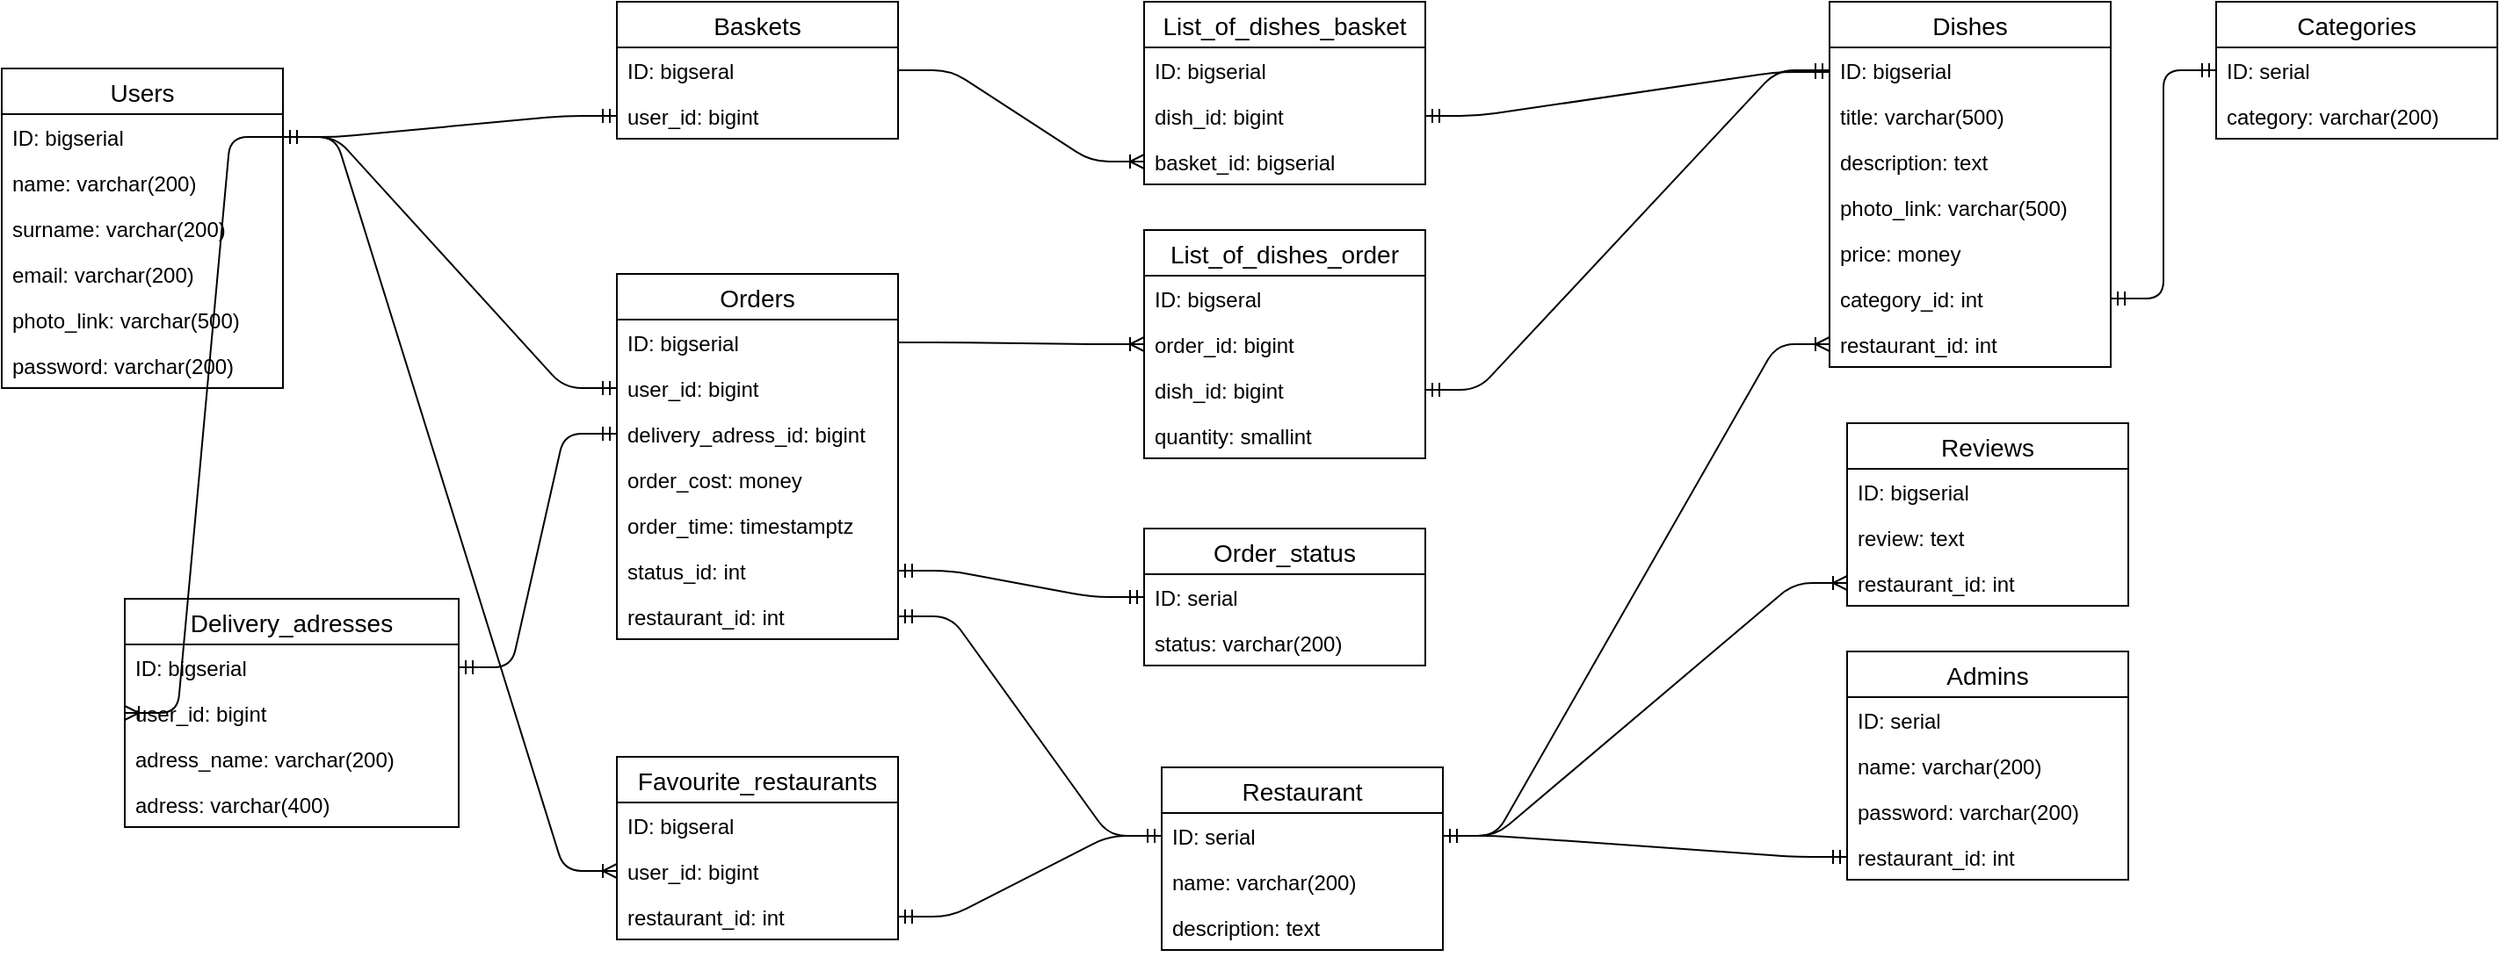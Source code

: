 <mxfile version="13.7.9" type="device"><diagram id="fgrxqHu79zI-fmSUEqUd" name="Page-1"><mxGraphModel dx="1935" dy="407" grid="1" gridSize="10" guides="1" tooltips="1" connect="1" arrows="1" fold="1" page="1" pageScale="1" pageWidth="827" pageHeight="1169" math="0" shadow="0"><root><mxCell id="0"/><mxCell id="1" parent="0"/><mxCell id="lHkOKA7zSZZBxz7BuIjo-21" value="Dishes" style="swimlane;fontStyle=0;childLayout=stackLayout;horizontal=1;startSize=26;horizontalStack=0;resizeParent=1;resizeParentMax=0;resizeLast=0;collapsible=1;marginBottom=0;align=center;fontSize=14;" parent="1" vertex="1"><mxGeometry x="430" y="20" width="160" height="208" as="geometry"/></mxCell><mxCell id="lHkOKA7zSZZBxz7BuIjo-22" value="ID: bigserial" style="text;strokeColor=none;fillColor=none;spacingLeft=4;spacingRight=4;overflow=hidden;rotatable=0;points=[[0,0.5],[1,0.5]];portConstraint=eastwest;fontSize=12;" parent="lHkOKA7zSZZBxz7BuIjo-21" vertex="1"><mxGeometry y="26" width="160" height="26" as="geometry"/></mxCell><mxCell id="OC6GCTJDFb4wmNgemFIA-1" value="title: varchar(500)" style="text;strokeColor=none;fillColor=none;spacingLeft=4;spacingRight=4;overflow=hidden;rotatable=0;points=[[0,0.5],[1,0.5]];portConstraint=eastwest;fontSize=12;" vertex="1" parent="lHkOKA7zSZZBxz7BuIjo-21"><mxGeometry y="52" width="160" height="26" as="geometry"/></mxCell><mxCell id="lHkOKA7zSZZBxz7BuIjo-23" value="description: text" style="text;strokeColor=none;fillColor=none;spacingLeft=4;spacingRight=4;overflow=hidden;rotatable=0;points=[[0,0.5],[1,0.5]];portConstraint=eastwest;fontSize=12;" parent="lHkOKA7zSZZBxz7BuIjo-21" vertex="1"><mxGeometry y="78" width="160" height="26" as="geometry"/></mxCell><mxCell id="lHkOKA7zSZZBxz7BuIjo-24" value="photo_link: varchar(500)" style="text;strokeColor=none;fillColor=none;spacingLeft=4;spacingRight=4;overflow=hidden;rotatable=0;points=[[0,0.5],[1,0.5]];portConstraint=eastwest;fontSize=12;" parent="lHkOKA7zSZZBxz7BuIjo-21" vertex="1"><mxGeometry y="104" width="160" height="26" as="geometry"/></mxCell><mxCell id="lHkOKA7zSZZBxz7BuIjo-25" value="price: money" style="text;strokeColor=none;fillColor=none;spacingLeft=4;spacingRight=4;overflow=hidden;rotatable=0;points=[[0,0.5],[1,0.5]];portConstraint=eastwest;fontSize=12;" parent="lHkOKA7zSZZBxz7BuIjo-21" vertex="1"><mxGeometry y="130" width="160" height="26" as="geometry"/></mxCell><mxCell id="lHkOKA7zSZZBxz7BuIjo-26" value="category_id: int" style="text;strokeColor=none;fillColor=none;spacingLeft=4;spacingRight=4;overflow=hidden;rotatable=0;points=[[0,0.5],[1,0.5]];portConstraint=eastwest;fontSize=12;" parent="lHkOKA7zSZZBxz7BuIjo-21" vertex="1"><mxGeometry y="156" width="160" height="26" as="geometry"/></mxCell><mxCell id="lHkOKA7zSZZBxz7BuIjo-53" value="restaurant_id: int" style="text;strokeColor=none;fillColor=none;spacingLeft=4;spacingRight=4;overflow=hidden;rotatable=0;points=[[0,0.5],[1,0.5]];portConstraint=eastwest;fontSize=12;" parent="lHkOKA7zSZZBxz7BuIjo-21" vertex="1"><mxGeometry y="182" width="160" height="26" as="geometry"/></mxCell><mxCell id="lHkOKA7zSZZBxz7BuIjo-54" value="" style="edgeStyle=entityRelationEdgeStyle;fontSize=12;html=1;endArrow=ERmandOne;startArrow=ERmandOne;exitX=1;exitY=0.5;exitDx=0;exitDy=0;entryX=0;entryY=0.5;entryDx=0;entryDy=0;" parent="1" source="lHkOKA7zSZZBxz7BuIjo-2" target="lHkOKA7zSZZBxz7BuIjo-42" edge="1"><mxGeometry width="100" height="100" relative="1" as="geometry"><mxPoint x="380" y="350" as="sourcePoint"/><mxPoint x="480" y="250" as="targetPoint"/></mxGeometry></mxCell><mxCell id="lHkOKA7zSZZBxz7BuIjo-56" value="" style="edgeStyle=entityRelationEdgeStyle;fontSize=12;html=1;endArrow=ERmandOne;startArrow=ERmandOne;exitX=1;exitY=0.5;exitDx=0;exitDy=0;entryX=0;entryY=0.5;entryDx=0;entryDy=0;" parent="1" source="lHkOKA7zSZZBxz7BuIjo-2" target="lHkOKA7zSZZBxz7BuIjo-30" edge="1"><mxGeometry width="100" height="100" relative="1" as="geometry"><mxPoint x="80" y="320" as="sourcePoint"/><mxPoint x="270" y="280" as="targetPoint"/></mxGeometry></mxCell><mxCell id="lHkOKA7zSZZBxz7BuIjo-57" value="" style="edgeStyle=entityRelationEdgeStyle;fontSize=12;html=1;endArrow=ERoneToMany;entryX=0;entryY=0.5;entryDx=0;entryDy=0;exitX=1;exitY=0.5;exitDx=0;exitDy=0;" parent="1" source="lHkOKA7zSZZBxz7BuIjo-29" target="cbXBfn8mexVlWjBqyPVe-16" edge="1"><mxGeometry width="100" height="100" relative="1" as="geometry"><mxPoint x="-99" y="318" as="sourcePoint"/><mxPoint x="590" y="280" as="targetPoint"/></mxGeometry></mxCell><mxCell id="lHkOKA7zSZZBxz7BuIjo-70" value="" style="edgeStyle=entityRelationEdgeStyle;fontSize=12;html=1;endArrow=ERmandOne;startArrow=ERmandOne;exitX=1;exitY=0.5;exitDx=0;exitDy=0;entryX=0;entryY=0.5;entryDx=0;entryDy=0;" parent="1" source="lHkOKA7zSZZBxz7BuIjo-58" target="lHkOKA7zSZZBxz7BuIjo-12" edge="1"><mxGeometry width="100" height="100" relative="1" as="geometry"><mxPoint x="190" y="350" as="sourcePoint"/><mxPoint x="290" y="250" as="targetPoint"/></mxGeometry></mxCell><mxCell id="lHkOKA7zSZZBxz7BuIjo-73" value="" style="edgeStyle=entityRelationEdgeStyle;fontSize=12;html=1;endArrow=ERmandOne;startArrow=ERmandOne;entryX=0;entryY=0.5;entryDx=0;entryDy=0;" parent="1" source="lHkOKA7zSZZBxz7BuIjo-12" target="lHkOKA7zSZZBxz7BuIjo-38" edge="1"><mxGeometry width="100" height="100" relative="1" as="geometry"><mxPoint x="220" y="420" as="sourcePoint"/><mxPoint x="320" y="320" as="targetPoint"/></mxGeometry></mxCell><mxCell id="lHkOKA7zSZZBxz7BuIjo-74" value="" style="edgeStyle=entityRelationEdgeStyle;fontSize=12;html=1;endArrow=ERoneToMany;exitX=1;exitY=0.5;exitDx=0;exitDy=0;entryX=0;entryY=0.5;entryDx=0;entryDy=0;" parent="1" source="lHkOKA7zSZZBxz7BuIjo-12" target="lHkOKA7zSZZBxz7BuIjo-48" edge="1"><mxGeometry width="100" height="100" relative="1" as="geometry"><mxPoint x="220" y="510" as="sourcePoint"/><mxPoint x="320" y="410" as="targetPoint"/></mxGeometry></mxCell><mxCell id="lHkOKA7zSZZBxz7BuIjo-75" value="" style="edgeStyle=entityRelationEdgeStyle;fontSize=12;html=1;endArrow=ERmandOne;startArrow=ERmandOne;exitX=1;exitY=0.5;exitDx=0;exitDy=0;entryX=0;entryY=0.5;entryDx=0;entryDy=0;" parent="1" source="lHkOKA7zSZZBxz7BuIjo-26" target="lHkOKA7zSZZBxz7BuIjo-50" edge="1"><mxGeometry width="100" height="100" relative="1" as="geometry"><mxPoint x="220" y="240" as="sourcePoint"/><mxPoint x="320" y="140" as="targetPoint"/></mxGeometry></mxCell><mxCell id="lHkOKA7zSZZBxz7BuIjo-80" value="" style="edgeStyle=entityRelationEdgeStyle;fontSize=12;html=1;endArrow=ERmandOne;startArrow=ERmandOne;entryX=0;entryY=0.5;entryDx=0;entryDy=0;exitX=1;exitY=0.5;exitDx=0;exitDy=0;" parent="1" source="lHkOKA7zSZZBxz7BuIjo-78" target="lHkOKA7zSZZBxz7BuIjo-22" edge="1"><mxGeometry width="100" height="100" relative="1" as="geometry"><mxPoint x="190" y="240" as="sourcePoint"/><mxPoint x="290" y="140" as="targetPoint"/></mxGeometry></mxCell><mxCell id="lHkOKA7zSZZBxz7BuIjo-84" value="" style="edgeStyle=entityRelationEdgeStyle;fontSize=12;html=1;endArrow=ERoneToMany;exitX=1;exitY=0.5;exitDx=0;exitDy=0;entryX=0;entryY=0.5;entryDx=0;entryDy=0;" parent="1" source="lHkOKA7zSZZBxz7BuIjo-41" target="cbXBfn8mexVlWjBqyPVe-1" edge="1"><mxGeometry width="100" height="100" relative="1" as="geometry"><mxPoint x="190" y="240" as="sourcePoint"/><mxPoint x="290" y="140" as="targetPoint"/></mxGeometry></mxCell><mxCell id="lHkOKA7zSZZBxz7BuIjo-85" value="" style="edgeStyle=entityRelationEdgeStyle;fontSize=12;html=1;endArrow=ERmandOne;startArrow=ERmandOne;exitX=1;exitY=0.5;exitDx=0;exitDy=0;" parent="1" source="lHkOKA7zSZZBxz7BuIjo-83" edge="1"><mxGeometry width="100" height="100" relative="1" as="geometry"><mxPoint x="190" y="240" as="sourcePoint"/><mxPoint x="430" y="60" as="targetPoint"/></mxGeometry></mxCell><mxCell id="lHkOKA7zSZZBxz7BuIjo-86" value="" style="edgeStyle=entityRelationEdgeStyle;fontSize=12;html=1;endArrow=ERoneToMany;exitX=1;exitY=0.5;exitDx=0;exitDy=0;entryX=0;entryY=0.5;entryDx=0;entryDy=0;" parent="1" source="lHkOKA7zSZZBxz7BuIjo-12" target="lHkOKA7zSZZBxz7BuIjo-53" edge="1"><mxGeometry width="100" height="100" relative="1" as="geometry"><mxPoint x="230" y="260" as="sourcePoint"/><mxPoint x="330" y="160" as="targetPoint"/></mxGeometry></mxCell><mxCell id="lHkOKA7zSZZBxz7BuIjo-1" value="Users" style="swimlane;fontStyle=0;childLayout=stackLayout;horizontal=1;startSize=26;horizontalStack=0;resizeParent=1;resizeParentMax=0;resizeLast=0;collapsible=1;marginBottom=0;align=center;fontSize=14;" parent="1" vertex="1"><mxGeometry x="-610" y="58" width="160" height="182" as="geometry"/></mxCell><mxCell id="lHkOKA7zSZZBxz7BuIjo-2" value="ID: bigserial" style="text;strokeColor=none;fillColor=none;spacingLeft=4;spacingRight=4;overflow=hidden;rotatable=0;points=[[0,0.5],[1,0.5]];portConstraint=eastwest;fontSize=12;" parent="lHkOKA7zSZZBxz7BuIjo-1" vertex="1"><mxGeometry y="26" width="160" height="26" as="geometry"/></mxCell><mxCell id="lHkOKA7zSZZBxz7BuIjo-3" value="name: varchar(200)" style="text;strokeColor=none;fillColor=none;spacingLeft=4;spacingRight=4;overflow=hidden;rotatable=0;points=[[0,0.5],[1,0.5]];portConstraint=eastwest;fontSize=12;" parent="lHkOKA7zSZZBxz7BuIjo-1" vertex="1"><mxGeometry y="52" width="160" height="26" as="geometry"/></mxCell><mxCell id="lHkOKA7zSZZBxz7BuIjo-4" value="surname: varchar(200)" style="text;strokeColor=none;fillColor=none;spacingLeft=4;spacingRight=4;overflow=hidden;rotatable=0;points=[[0,0.5],[1,0.5]];portConstraint=eastwest;fontSize=12;" parent="lHkOKA7zSZZBxz7BuIjo-1" vertex="1"><mxGeometry y="78" width="160" height="26" as="geometry"/></mxCell><mxCell id="lHkOKA7zSZZBxz7BuIjo-5" value="email: varchar(200)" style="text;strokeColor=none;fillColor=none;spacingLeft=4;spacingRight=4;overflow=hidden;rotatable=0;points=[[0,0.5],[1,0.5]];portConstraint=eastwest;fontSize=12;" parent="lHkOKA7zSZZBxz7BuIjo-1" vertex="1"><mxGeometry y="104" width="160" height="26" as="geometry"/></mxCell><mxCell id="lHkOKA7zSZZBxz7BuIjo-6" value="photo_link: varchar(500) " style="text;strokeColor=none;fillColor=none;spacingLeft=4;spacingRight=4;overflow=hidden;rotatable=0;points=[[0,0.5],[1,0.5]];portConstraint=eastwest;fontSize=12;" parent="lHkOKA7zSZZBxz7BuIjo-1" vertex="1"><mxGeometry y="130" width="160" height="26" as="geometry"/></mxCell><mxCell id="lHkOKA7zSZZBxz7BuIjo-7" value="password: varchar(200)" style="text;strokeColor=none;fillColor=none;spacingLeft=4;spacingRight=4;overflow=hidden;rotatable=0;points=[[0,0.5],[1,0.5]];portConstraint=eastwest;fontSize=12;" parent="lHkOKA7zSZZBxz7BuIjo-1" vertex="1"><mxGeometry y="156" width="160" height="26" as="geometry"/></mxCell><mxCell id="lHkOKA7zSZZBxz7BuIjo-40" value="Baskets" style="swimlane;fontStyle=0;childLayout=stackLayout;horizontal=1;startSize=26;horizontalStack=0;resizeParent=1;resizeParentMax=0;resizeLast=0;collapsible=1;marginBottom=0;align=center;fontSize=14;" parent="1" vertex="1"><mxGeometry x="-260" y="20" width="160" height="78" as="geometry"/></mxCell><mxCell id="lHkOKA7zSZZBxz7BuIjo-41" value="ID: bigseral" style="text;strokeColor=none;fillColor=none;spacingLeft=4;spacingRight=4;overflow=hidden;rotatable=0;points=[[0,0.5],[1,0.5]];portConstraint=eastwest;fontSize=12;" parent="lHkOKA7zSZZBxz7BuIjo-40" vertex="1"><mxGeometry y="26" width="160" height="26" as="geometry"/></mxCell><mxCell id="lHkOKA7zSZZBxz7BuIjo-42" value="user_id: bigint" style="text;strokeColor=none;fillColor=none;spacingLeft=4;spacingRight=4;overflow=hidden;rotatable=0;points=[[0,0.5],[1,0.5]];portConstraint=eastwest;fontSize=12;" parent="lHkOKA7zSZZBxz7BuIjo-40" vertex="1"><mxGeometry y="52" width="160" height="26" as="geometry"/></mxCell><mxCell id="lHkOKA7zSZZBxz7BuIjo-81" value="List_of_dishes_basket" style="swimlane;fontStyle=0;childLayout=stackLayout;horizontal=1;startSize=26;horizontalStack=0;resizeParent=1;resizeParentMax=0;resizeLast=0;collapsible=1;marginBottom=0;align=center;fontSize=14;" parent="1" vertex="1"><mxGeometry x="40" y="20" width="160" height="104" as="geometry"/></mxCell><mxCell id="lHkOKA7zSZZBxz7BuIjo-82" value="ID: bigserial" style="text;strokeColor=none;fillColor=none;spacingLeft=4;spacingRight=4;overflow=hidden;rotatable=0;points=[[0,0.5],[1,0.5]];portConstraint=eastwest;fontSize=12;" parent="lHkOKA7zSZZBxz7BuIjo-81" vertex="1"><mxGeometry y="26" width="160" height="26" as="geometry"/></mxCell><mxCell id="lHkOKA7zSZZBxz7BuIjo-83" value="dish_id: bigint" style="text;strokeColor=none;fillColor=none;spacingLeft=4;spacingRight=4;overflow=hidden;rotatable=0;points=[[0,0.5],[1,0.5]];portConstraint=eastwest;fontSize=12;" parent="lHkOKA7zSZZBxz7BuIjo-81" vertex="1"><mxGeometry y="52" width="160" height="26" as="geometry"/></mxCell><mxCell id="cbXBfn8mexVlWjBqyPVe-1" value="basket_id: bigserial" style="text;strokeColor=none;fillColor=none;spacingLeft=4;spacingRight=4;overflow=hidden;rotatable=0;points=[[0,0.5],[1,0.5]];portConstraint=eastwest;fontSize=12;" parent="lHkOKA7zSZZBxz7BuIjo-81" vertex="1"><mxGeometry y="78" width="160" height="26" as="geometry"/></mxCell><mxCell id="lHkOKA7zSZZBxz7BuIjo-28" value="Orders" style="swimlane;fontStyle=0;childLayout=stackLayout;horizontal=1;startSize=26;horizontalStack=0;resizeParent=1;resizeParentMax=0;resizeLast=0;collapsible=1;marginBottom=0;align=center;fontSize=14;" parent="1" vertex="1"><mxGeometry x="-260" y="175" width="160" height="208" as="geometry"/></mxCell><mxCell id="lHkOKA7zSZZBxz7BuIjo-29" value="ID: bigserial" style="text;strokeColor=none;fillColor=none;spacingLeft=4;spacingRight=4;overflow=hidden;rotatable=0;points=[[0,0.5],[1,0.5]];portConstraint=eastwest;fontSize=12;" parent="lHkOKA7zSZZBxz7BuIjo-28" vertex="1"><mxGeometry y="26" width="160" height="26" as="geometry"/></mxCell><mxCell id="lHkOKA7zSZZBxz7BuIjo-30" value="user_id: bigint" style="text;strokeColor=none;fillColor=none;spacingLeft=4;spacingRight=4;overflow=hidden;rotatable=0;points=[[0,0.5],[1,0.5]];portConstraint=eastwest;fontSize=12;" parent="lHkOKA7zSZZBxz7BuIjo-28" vertex="1"><mxGeometry y="52" width="160" height="26" as="geometry"/></mxCell><mxCell id="lHkOKA7zSZZBxz7BuIjo-31" value="delivery_adress_id: bigint" style="text;strokeColor=none;fillColor=none;spacingLeft=4;spacingRight=4;overflow=hidden;rotatable=0;points=[[0,0.5],[1,0.5]];portConstraint=eastwest;fontSize=12;" parent="lHkOKA7zSZZBxz7BuIjo-28" vertex="1"><mxGeometry y="78" width="160" height="26" as="geometry"/></mxCell><mxCell id="lHkOKA7zSZZBxz7BuIjo-32" value="order_cost: money" style="text;strokeColor=none;fillColor=none;spacingLeft=4;spacingRight=4;overflow=hidden;rotatable=0;points=[[0,0.5],[1,0.5]];portConstraint=eastwest;fontSize=12;" parent="lHkOKA7zSZZBxz7BuIjo-28" vertex="1"><mxGeometry y="104" width="160" height="26" as="geometry"/></mxCell><mxCell id="lHkOKA7zSZZBxz7BuIjo-87" value="order_time: timestamptz" style="text;strokeColor=none;fillColor=none;spacingLeft=4;spacingRight=4;overflow=hidden;rotatable=0;points=[[0,0.5],[1,0.5]];portConstraint=eastwest;fontSize=12;" parent="lHkOKA7zSZZBxz7BuIjo-28" vertex="1"><mxGeometry y="130" width="160" height="26" as="geometry"/></mxCell><mxCell id="mgXvpkjl0vA347W1KZeB-3" value="status_id: int" style="text;strokeColor=none;fillColor=none;spacingLeft=4;spacingRight=4;overflow=hidden;rotatable=0;points=[[0,0.5],[1,0.5]];portConstraint=eastwest;fontSize=12;" parent="lHkOKA7zSZZBxz7BuIjo-28" vertex="1"><mxGeometry y="156" width="160" height="26" as="geometry"/></mxCell><mxCell id="lHkOKA7zSZZBxz7BuIjo-58" value="restaurant_id: int" style="text;strokeColor=none;fillColor=none;spacingLeft=4;spacingRight=4;overflow=hidden;rotatable=0;points=[[0,0.5],[1,0.5]];portConstraint=eastwest;fontSize=12;" parent="lHkOKA7zSZZBxz7BuIjo-28" vertex="1"><mxGeometry y="182" width="160" height="26" as="geometry"/></mxCell><mxCell id="lHkOKA7zSZZBxz7BuIjo-11" value="Restaurant" style="swimlane;fontStyle=0;childLayout=stackLayout;horizontal=1;startSize=26;horizontalStack=0;resizeParent=1;resizeParentMax=0;resizeLast=0;collapsible=1;marginBottom=0;align=center;fontSize=14;" parent="1" vertex="1"><mxGeometry x="50" y="456" width="160" height="104" as="geometry"/></mxCell><mxCell id="lHkOKA7zSZZBxz7BuIjo-12" value="ID: serial" style="text;strokeColor=none;fillColor=none;spacingLeft=4;spacingRight=4;overflow=hidden;rotatable=0;points=[[0,0.5],[1,0.5]];portConstraint=eastwest;fontSize=12;" parent="lHkOKA7zSZZBxz7BuIjo-11" vertex="1"><mxGeometry y="26" width="160" height="26" as="geometry"/></mxCell><mxCell id="cbXBfn8mexVlWjBqyPVe-15" value="name: varchar(200)" style="text;strokeColor=none;fillColor=none;spacingLeft=4;spacingRight=4;overflow=hidden;rotatable=0;points=[[0,0.5],[1,0.5]];portConstraint=eastwest;fontSize=12;" parent="lHkOKA7zSZZBxz7BuIjo-11" vertex="1"><mxGeometry y="52" width="160" height="26" as="geometry"/></mxCell><mxCell id="lHkOKA7zSZZBxz7BuIjo-13" value="description: text" style="text;strokeColor=none;fillColor=none;spacingLeft=4;spacingRight=4;overflow=hidden;rotatable=0;points=[[0,0.5],[1,0.5]];portConstraint=eastwest;fontSize=12;" parent="lHkOKA7zSZZBxz7BuIjo-11" vertex="1"><mxGeometry y="78" width="160" height="26" as="geometry"/></mxCell><mxCell id="lHkOKA7zSZZBxz7BuIjo-45" value="Reviews" style="swimlane;fontStyle=0;childLayout=stackLayout;horizontal=1;startSize=26;horizontalStack=0;resizeParent=1;resizeParentMax=0;resizeLast=0;collapsible=1;marginBottom=0;align=center;fontSize=14;" parent="1" vertex="1"><mxGeometry x="440" y="260" width="160" height="104" as="geometry"/></mxCell><mxCell id="lHkOKA7zSZZBxz7BuIjo-46" value="ID: bigserial" style="text;strokeColor=none;fillColor=none;spacingLeft=4;spacingRight=4;overflow=hidden;rotatable=0;points=[[0,0.5],[1,0.5]];portConstraint=eastwest;fontSize=12;" parent="lHkOKA7zSZZBxz7BuIjo-45" vertex="1"><mxGeometry y="26" width="160" height="26" as="geometry"/></mxCell><mxCell id="lHkOKA7zSZZBxz7BuIjo-47" value="review: text" style="text;strokeColor=none;fillColor=none;spacingLeft=4;spacingRight=4;overflow=hidden;rotatable=0;points=[[0,0.5],[1,0.5]];portConstraint=eastwest;fontSize=12;" parent="lHkOKA7zSZZBxz7BuIjo-45" vertex="1"><mxGeometry y="52" width="160" height="26" as="geometry"/></mxCell><mxCell id="lHkOKA7zSZZBxz7BuIjo-48" value="restaurant_id: int" style="text;strokeColor=none;fillColor=none;spacingLeft=4;spacingRight=4;overflow=hidden;rotatable=0;points=[[0,0.5],[1,0.5]];portConstraint=eastwest;fontSize=12;" parent="lHkOKA7zSZZBxz7BuIjo-45" vertex="1"><mxGeometry y="78" width="160" height="26" as="geometry"/></mxCell><mxCell id="lHkOKA7zSZZBxz7BuIjo-34" value="Admins" style="swimlane;fontStyle=0;childLayout=stackLayout;horizontal=1;startSize=26;horizontalStack=0;resizeParent=1;resizeParentMax=0;resizeLast=0;collapsible=1;marginBottom=0;align=center;fontSize=14;" parent="1" vertex="1"><mxGeometry x="440" y="390" width="160" height="130" as="geometry"/></mxCell><mxCell id="lHkOKA7zSZZBxz7BuIjo-35" value="ID: serial" style="text;strokeColor=none;fillColor=none;spacingLeft=4;spacingRight=4;overflow=hidden;rotatable=0;points=[[0,0.5],[1,0.5]];portConstraint=eastwest;fontSize=12;" parent="lHkOKA7zSZZBxz7BuIjo-34" vertex="1"><mxGeometry y="26" width="160" height="26" as="geometry"/></mxCell><mxCell id="lHkOKA7zSZZBxz7BuIjo-36" value="name: varchar(200)" style="text;strokeColor=none;fillColor=none;spacingLeft=4;spacingRight=4;overflow=hidden;rotatable=0;points=[[0,0.5],[1,0.5]];portConstraint=eastwest;fontSize=12;" parent="lHkOKA7zSZZBxz7BuIjo-34" vertex="1"><mxGeometry y="52" width="160" height="26" as="geometry"/></mxCell><mxCell id="lHkOKA7zSZZBxz7BuIjo-37" value="password: varchar(200)" style="text;strokeColor=none;fillColor=none;spacingLeft=4;spacingRight=4;overflow=hidden;rotatable=0;points=[[0,0.5],[1,0.5]];portConstraint=eastwest;fontSize=12;" parent="lHkOKA7zSZZBxz7BuIjo-34" vertex="1"><mxGeometry y="78" width="160" height="26" as="geometry"/></mxCell><mxCell id="lHkOKA7zSZZBxz7BuIjo-38" value="restaurant_id: int" style="text;strokeColor=none;fillColor=none;spacingLeft=4;spacingRight=4;overflow=hidden;rotatable=0;points=[[0,0.5],[1,0.5]];portConstraint=eastwest;fontSize=12;" parent="lHkOKA7zSZZBxz7BuIjo-34" vertex="1"><mxGeometry y="104" width="160" height="26" as="geometry"/></mxCell><mxCell id="lHkOKA7zSZZBxz7BuIjo-49" value="Categories" style="swimlane;fontStyle=0;childLayout=stackLayout;horizontal=1;startSize=26;horizontalStack=0;resizeParent=1;resizeParentMax=0;resizeLast=0;collapsible=1;marginBottom=0;align=center;fontSize=14;" parent="1" vertex="1"><mxGeometry x="650" y="20" width="160" height="78" as="geometry"/></mxCell><mxCell id="lHkOKA7zSZZBxz7BuIjo-50" value="ID: serial" style="text;strokeColor=none;fillColor=none;spacingLeft=4;spacingRight=4;overflow=hidden;rotatable=0;points=[[0,0.5],[1,0.5]];portConstraint=eastwest;fontSize=12;" parent="lHkOKA7zSZZBxz7BuIjo-49" vertex="1"><mxGeometry y="26" width="160" height="26" as="geometry"/></mxCell><mxCell id="lHkOKA7zSZZBxz7BuIjo-51" value="category: varchar(200)" style="text;strokeColor=none;fillColor=none;spacingLeft=4;spacingRight=4;overflow=hidden;rotatable=0;points=[[0,0.5],[1,0.5]];portConstraint=eastwest;fontSize=12;" parent="lHkOKA7zSZZBxz7BuIjo-49" vertex="1"><mxGeometry y="52" width="160" height="26" as="geometry"/></mxCell><mxCell id="cbXBfn8mexVlWjBqyPVe-4" value="Favourite_restaurants" style="swimlane;fontStyle=0;childLayout=stackLayout;horizontal=1;startSize=26;horizontalStack=0;resizeParent=1;resizeParentMax=0;resizeLast=0;collapsible=1;marginBottom=0;align=center;fontSize=14;" parent="1" vertex="1"><mxGeometry x="-260" y="450" width="160" height="104" as="geometry"/></mxCell><mxCell id="cbXBfn8mexVlWjBqyPVe-5" value="ID: bigseral" style="text;strokeColor=none;fillColor=none;spacingLeft=4;spacingRight=4;overflow=hidden;rotatable=0;points=[[0,0.5],[1,0.5]];portConstraint=eastwest;fontSize=12;" parent="cbXBfn8mexVlWjBqyPVe-4" vertex="1"><mxGeometry y="26" width="160" height="26" as="geometry"/></mxCell><mxCell id="cbXBfn8mexVlWjBqyPVe-6" value="user_id: bigint" style="text;strokeColor=none;fillColor=none;spacingLeft=4;spacingRight=4;overflow=hidden;rotatable=0;points=[[0,0.5],[1,0.5]];portConstraint=eastwest;fontSize=12;" parent="cbXBfn8mexVlWjBqyPVe-4" vertex="1"><mxGeometry y="52" width="160" height="26" as="geometry"/></mxCell><mxCell id="cbXBfn8mexVlWjBqyPVe-7" value="restaurant_id: int" style="text;strokeColor=none;fillColor=none;spacingLeft=4;spacingRight=4;overflow=hidden;rotatable=0;points=[[0,0.5],[1,0.5]];portConstraint=eastwest;fontSize=12;" parent="cbXBfn8mexVlWjBqyPVe-4" vertex="1"><mxGeometry y="78" width="160" height="26" as="geometry"/></mxCell><mxCell id="cbXBfn8mexVlWjBqyPVe-8" value="" style="edgeStyle=entityRelationEdgeStyle;fontSize=12;html=1;endArrow=ERmandOne;startArrow=ERmandOne;exitX=1;exitY=0.5;exitDx=0;exitDy=0;entryX=0;entryY=0.5;entryDx=0;entryDy=0;" parent="1" source="cbXBfn8mexVlWjBqyPVe-7" target="lHkOKA7zSZZBxz7BuIjo-12" edge="1"><mxGeometry width="100" height="100" relative="1" as="geometry"><mxPoint x="-90" y="354" as="sourcePoint"/><mxPoint x="60" y="505" as="targetPoint"/></mxGeometry></mxCell><mxCell id="cbXBfn8mexVlWjBqyPVe-9" value="" style="edgeStyle=entityRelationEdgeStyle;fontSize=12;html=1;endArrow=ERoneToMany;exitX=1;exitY=0.5;exitDx=0;exitDy=0;entryX=0;entryY=0.5;entryDx=0;entryDy=0;" parent="1" source="lHkOKA7zSZZBxz7BuIjo-2" target="cbXBfn8mexVlWjBqyPVe-6" edge="1"><mxGeometry width="100" height="100" relative="1" as="geometry"><mxPoint x="-450" y="350" as="sourcePoint"/><mxPoint x="-310" y="350" as="targetPoint"/></mxGeometry></mxCell><mxCell id="lHkOKA7zSZZBxz7BuIjo-59" value="Delivery_adresses" style="swimlane;fontStyle=0;childLayout=stackLayout;horizontal=1;startSize=26;horizontalStack=0;resizeParent=1;resizeParentMax=0;resizeLast=0;collapsible=1;marginBottom=0;align=center;fontSize=14;" parent="1" vertex="1"><mxGeometry x="-540" y="360" width="190" height="130" as="geometry"/></mxCell><mxCell id="lHkOKA7zSZZBxz7BuIjo-60" value="ID: bigserial" style="text;strokeColor=none;fillColor=none;spacingLeft=4;spacingRight=4;overflow=hidden;rotatable=0;points=[[0,0.5],[1,0.5]];portConstraint=eastwest;fontSize=12;" parent="lHkOKA7zSZZBxz7BuIjo-59" vertex="1"><mxGeometry y="26" width="190" height="26" as="geometry"/></mxCell><mxCell id="lHkOKA7zSZZBxz7BuIjo-61" value="user_id: bigint" style="text;strokeColor=none;fillColor=none;spacingLeft=4;spacingRight=4;overflow=hidden;rotatable=0;points=[[0,0.5],[1,0.5]];portConstraint=eastwest;fontSize=12;" parent="lHkOKA7zSZZBxz7BuIjo-59" vertex="1"><mxGeometry y="52" width="190" height="26" as="geometry"/></mxCell><mxCell id="lHkOKA7zSZZBxz7BuIjo-62" value="adress_name: varchar(200)" style="text;strokeColor=none;fillColor=none;spacingLeft=4;spacingRight=4;overflow=hidden;rotatable=0;points=[[0,0.5],[1,0.5]];portConstraint=eastwest;fontSize=12;" parent="lHkOKA7zSZZBxz7BuIjo-59" vertex="1"><mxGeometry y="78" width="190" height="26" as="geometry"/></mxCell><mxCell id="mgXvpkjl0vA347W1KZeB-1" value="adress: varchar(400)" style="text;strokeColor=none;fillColor=none;spacingLeft=4;spacingRight=4;overflow=hidden;rotatable=0;points=[[0,0.5],[1,0.5]];portConstraint=eastwest;fontSize=12;" parent="lHkOKA7zSZZBxz7BuIjo-59" vertex="1"><mxGeometry y="104" width="190" height="26" as="geometry"/></mxCell><mxCell id="cbXBfn8mexVlWjBqyPVe-12" value="" style="edgeStyle=entityRelationEdgeStyle;fontSize=12;html=1;endArrow=ERoneToMany;exitX=1;exitY=0.5;exitDx=0;exitDy=0;entryX=0;entryY=0.5;entryDx=0;entryDy=0;" parent="1" source="lHkOKA7zSZZBxz7BuIjo-2" target="lHkOKA7zSZZBxz7BuIjo-61" edge="1"><mxGeometry width="100" height="100" relative="1" as="geometry"><mxPoint x="-260" y="340" as="sourcePoint"/><mxPoint x="-160" y="240" as="targetPoint"/></mxGeometry></mxCell><mxCell id="cbXBfn8mexVlWjBqyPVe-13" value="" style="edgeStyle=entityRelationEdgeStyle;fontSize=12;html=1;endArrow=ERmandOne;startArrow=ERmandOne;exitX=1;exitY=0.5;exitDx=0;exitDy=0;entryX=0;entryY=0.5;entryDx=0;entryDy=0;" parent="1" source="lHkOKA7zSZZBxz7BuIjo-60" target="lHkOKA7zSZZBxz7BuIjo-31" edge="1"><mxGeometry width="100" height="100" relative="1" as="geometry"><mxPoint x="-260" y="300" as="sourcePoint"/><mxPoint x="-160" y="200" as="targetPoint"/></mxGeometry></mxCell><mxCell id="lHkOKA7zSZZBxz7BuIjo-76" value="List_of_dishes_order" style="swimlane;fontStyle=0;childLayout=stackLayout;horizontal=1;startSize=26;horizontalStack=0;resizeParent=1;resizeParentMax=0;resizeLast=0;collapsible=1;marginBottom=0;align=center;fontSize=14;" parent="1" vertex="1"><mxGeometry x="40" y="150" width="160" height="130" as="geometry"/></mxCell><mxCell id="lHkOKA7zSZZBxz7BuIjo-77" value="ID: bigseral" style="text;strokeColor=none;fillColor=none;spacingLeft=4;spacingRight=4;overflow=hidden;rotatable=0;points=[[0,0.5],[1,0.5]];portConstraint=eastwest;fontSize=12;" parent="lHkOKA7zSZZBxz7BuIjo-76" vertex="1"><mxGeometry y="26" width="160" height="26" as="geometry"/></mxCell><mxCell id="cbXBfn8mexVlWjBqyPVe-16" value="order_id: bigint" style="text;strokeColor=none;fillColor=none;spacingLeft=4;spacingRight=4;overflow=hidden;rotatable=0;points=[[0,0.5],[1,0.5]];portConstraint=eastwest;fontSize=12;" parent="lHkOKA7zSZZBxz7BuIjo-76" vertex="1"><mxGeometry y="52" width="160" height="26" as="geometry"/></mxCell><mxCell id="lHkOKA7zSZZBxz7BuIjo-78" value="dish_id: bigint" style="text;strokeColor=none;fillColor=none;spacingLeft=4;spacingRight=4;overflow=hidden;rotatable=0;points=[[0,0.5],[1,0.5]];portConstraint=eastwest;fontSize=12;" parent="lHkOKA7zSZZBxz7BuIjo-76" vertex="1"><mxGeometry y="78" width="160" height="26" as="geometry"/></mxCell><mxCell id="mgXvpkjl0vA347W1KZeB-4" value="quantity: smallint" style="text;strokeColor=none;fillColor=none;spacingLeft=4;spacingRight=4;overflow=hidden;rotatable=0;points=[[0,0.5],[1,0.5]];portConstraint=eastwest;fontSize=12;" parent="lHkOKA7zSZZBxz7BuIjo-76" vertex="1"><mxGeometry y="104" width="160" height="26" as="geometry"/></mxCell><mxCell id="cbXBfn8mexVlWjBqyPVe-23" value="Order_status" style="swimlane;fontStyle=0;childLayout=stackLayout;horizontal=1;startSize=26;horizontalStack=0;resizeParent=1;resizeParentMax=0;resizeLast=0;collapsible=1;marginBottom=0;align=center;fontSize=14;" parent="1" vertex="1"><mxGeometry x="40" y="320" width="160" height="78" as="geometry"/></mxCell><mxCell id="cbXBfn8mexVlWjBqyPVe-24" value="ID: serial" style="text;strokeColor=none;fillColor=none;spacingLeft=4;spacingRight=4;overflow=hidden;rotatable=0;points=[[0,0.5],[1,0.5]];portConstraint=eastwest;fontSize=12;" parent="cbXBfn8mexVlWjBqyPVe-23" vertex="1"><mxGeometry y="26" width="160" height="26" as="geometry"/></mxCell><mxCell id="cbXBfn8mexVlWjBqyPVe-25" value="status: varchar(200)" style="text;strokeColor=none;fillColor=none;spacingLeft=4;spacingRight=4;overflow=hidden;rotatable=0;points=[[0,0.5],[1,0.5]];portConstraint=eastwest;fontSize=12;" parent="cbXBfn8mexVlWjBqyPVe-23" vertex="1"><mxGeometry y="52" width="160" height="26" as="geometry"/></mxCell><mxCell id="cbXBfn8mexVlWjBqyPVe-26" value="" style="edgeStyle=entityRelationEdgeStyle;fontSize=12;html=1;endArrow=ERmandOne;startArrow=ERmandOne;exitX=1;exitY=0.5;exitDx=0;exitDy=0;entryX=0;entryY=0.5;entryDx=0;entryDy=0;" parent="1" source="mgXvpkjl0vA347W1KZeB-3" target="cbXBfn8mexVlWjBqyPVe-24" edge="1"><mxGeometry width="100" height="100" relative="1" as="geometry"><mxPoint x="-90" y="380" as="sourcePoint"/><mxPoint x="60" y="505" as="targetPoint"/></mxGeometry></mxCell></root></mxGraphModel></diagram></mxfile>